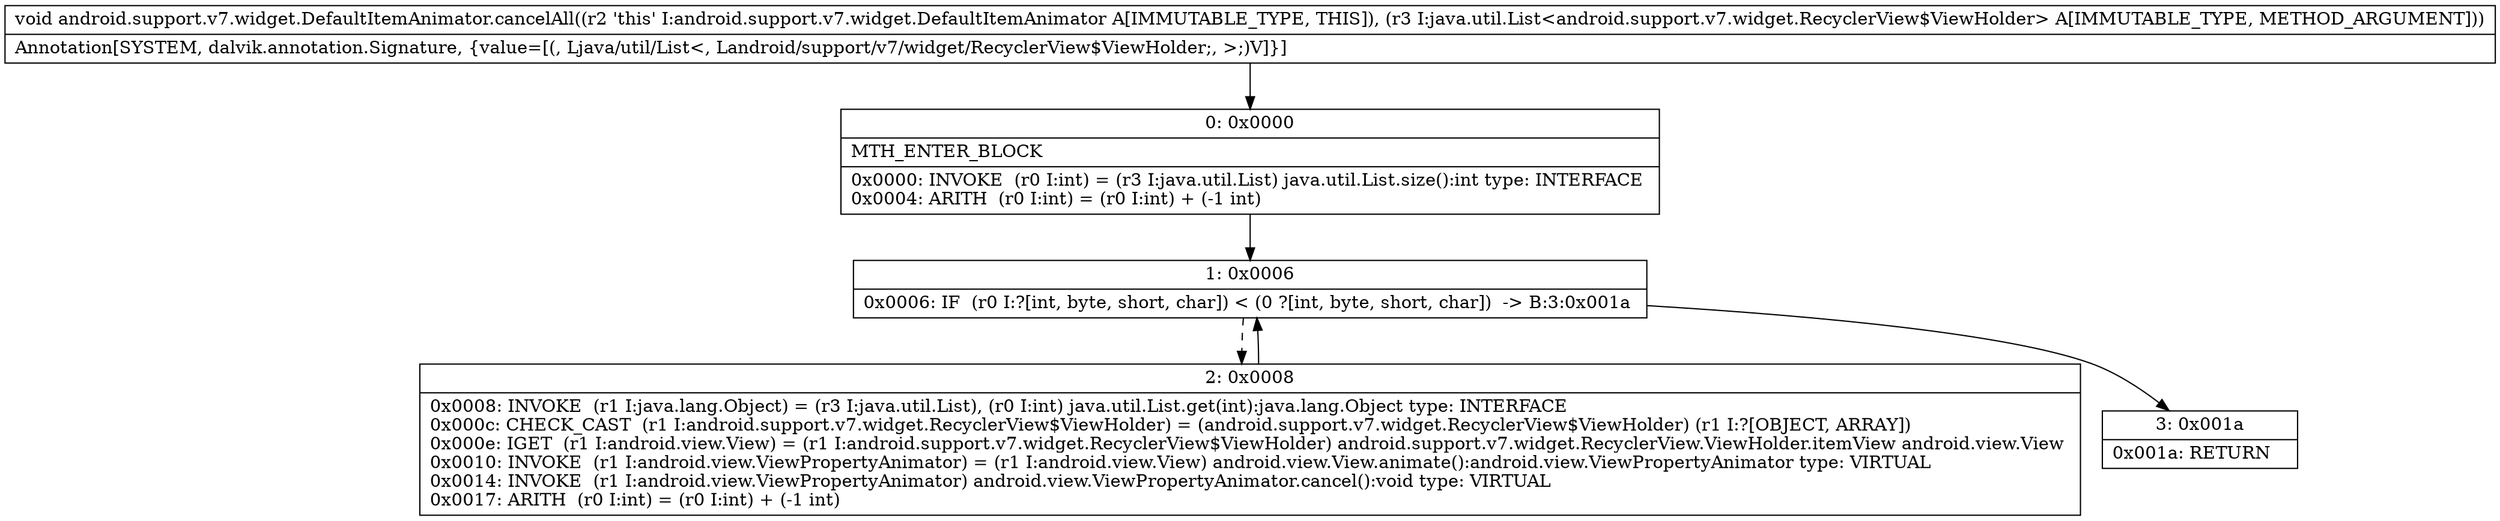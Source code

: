 digraph "CFG forandroid.support.v7.widget.DefaultItemAnimator.cancelAll(Ljava\/util\/List;)V" {
Node_0 [shape=record,label="{0\:\ 0x0000|MTH_ENTER_BLOCK\l|0x0000: INVOKE  (r0 I:int) = (r3 I:java.util.List) java.util.List.size():int type: INTERFACE \l0x0004: ARITH  (r0 I:int) = (r0 I:int) + (\-1 int) \l}"];
Node_1 [shape=record,label="{1\:\ 0x0006|0x0006: IF  (r0 I:?[int, byte, short, char]) \< (0 ?[int, byte, short, char])  \-\> B:3:0x001a \l}"];
Node_2 [shape=record,label="{2\:\ 0x0008|0x0008: INVOKE  (r1 I:java.lang.Object) = (r3 I:java.util.List), (r0 I:int) java.util.List.get(int):java.lang.Object type: INTERFACE \l0x000c: CHECK_CAST  (r1 I:android.support.v7.widget.RecyclerView$ViewHolder) = (android.support.v7.widget.RecyclerView$ViewHolder) (r1 I:?[OBJECT, ARRAY]) \l0x000e: IGET  (r1 I:android.view.View) = (r1 I:android.support.v7.widget.RecyclerView$ViewHolder) android.support.v7.widget.RecyclerView.ViewHolder.itemView android.view.View \l0x0010: INVOKE  (r1 I:android.view.ViewPropertyAnimator) = (r1 I:android.view.View) android.view.View.animate():android.view.ViewPropertyAnimator type: VIRTUAL \l0x0014: INVOKE  (r1 I:android.view.ViewPropertyAnimator) android.view.ViewPropertyAnimator.cancel():void type: VIRTUAL \l0x0017: ARITH  (r0 I:int) = (r0 I:int) + (\-1 int) \l}"];
Node_3 [shape=record,label="{3\:\ 0x001a|0x001a: RETURN   \l}"];
MethodNode[shape=record,label="{void android.support.v7.widget.DefaultItemAnimator.cancelAll((r2 'this' I:android.support.v7.widget.DefaultItemAnimator A[IMMUTABLE_TYPE, THIS]), (r3 I:java.util.List\<android.support.v7.widget.RecyclerView$ViewHolder\> A[IMMUTABLE_TYPE, METHOD_ARGUMENT]))  | Annotation[SYSTEM, dalvik.annotation.Signature, \{value=[(, Ljava\/util\/List\<, Landroid\/support\/v7\/widget\/RecyclerView$ViewHolder;, \>;)V]\}]\l}"];
MethodNode -> Node_0;
Node_0 -> Node_1;
Node_1 -> Node_2[style=dashed];
Node_1 -> Node_3;
Node_2 -> Node_1;
}

